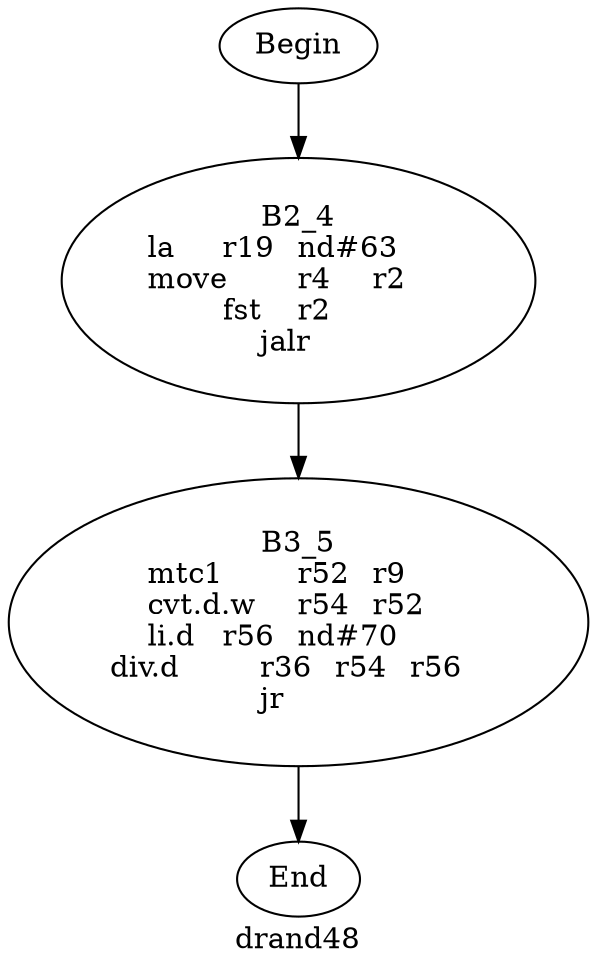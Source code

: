 digraph G{
	label = "drand48"	style = "dashed";
	color = purple;
	Node0 [label = "Begin"];
	Node0 -> {Node2 }
	Node1 [label = "End"];
	Node1 -> {}
	Node2 [label = "B2_4\nla	r19	nd#63	\nmove	r4	r2	\nfst	r2	\njalr	\n"];
	Node2 -> {Node3 }
	Node3 [label = "B3_5\nmtc1	r52	r9	\ncvt.d.w	r54	r52	\nli.d	r56	nd#70	\ndiv.d	r36	r54	r56	\njr	\n"];
	Node3 -> {Node1 }
}
